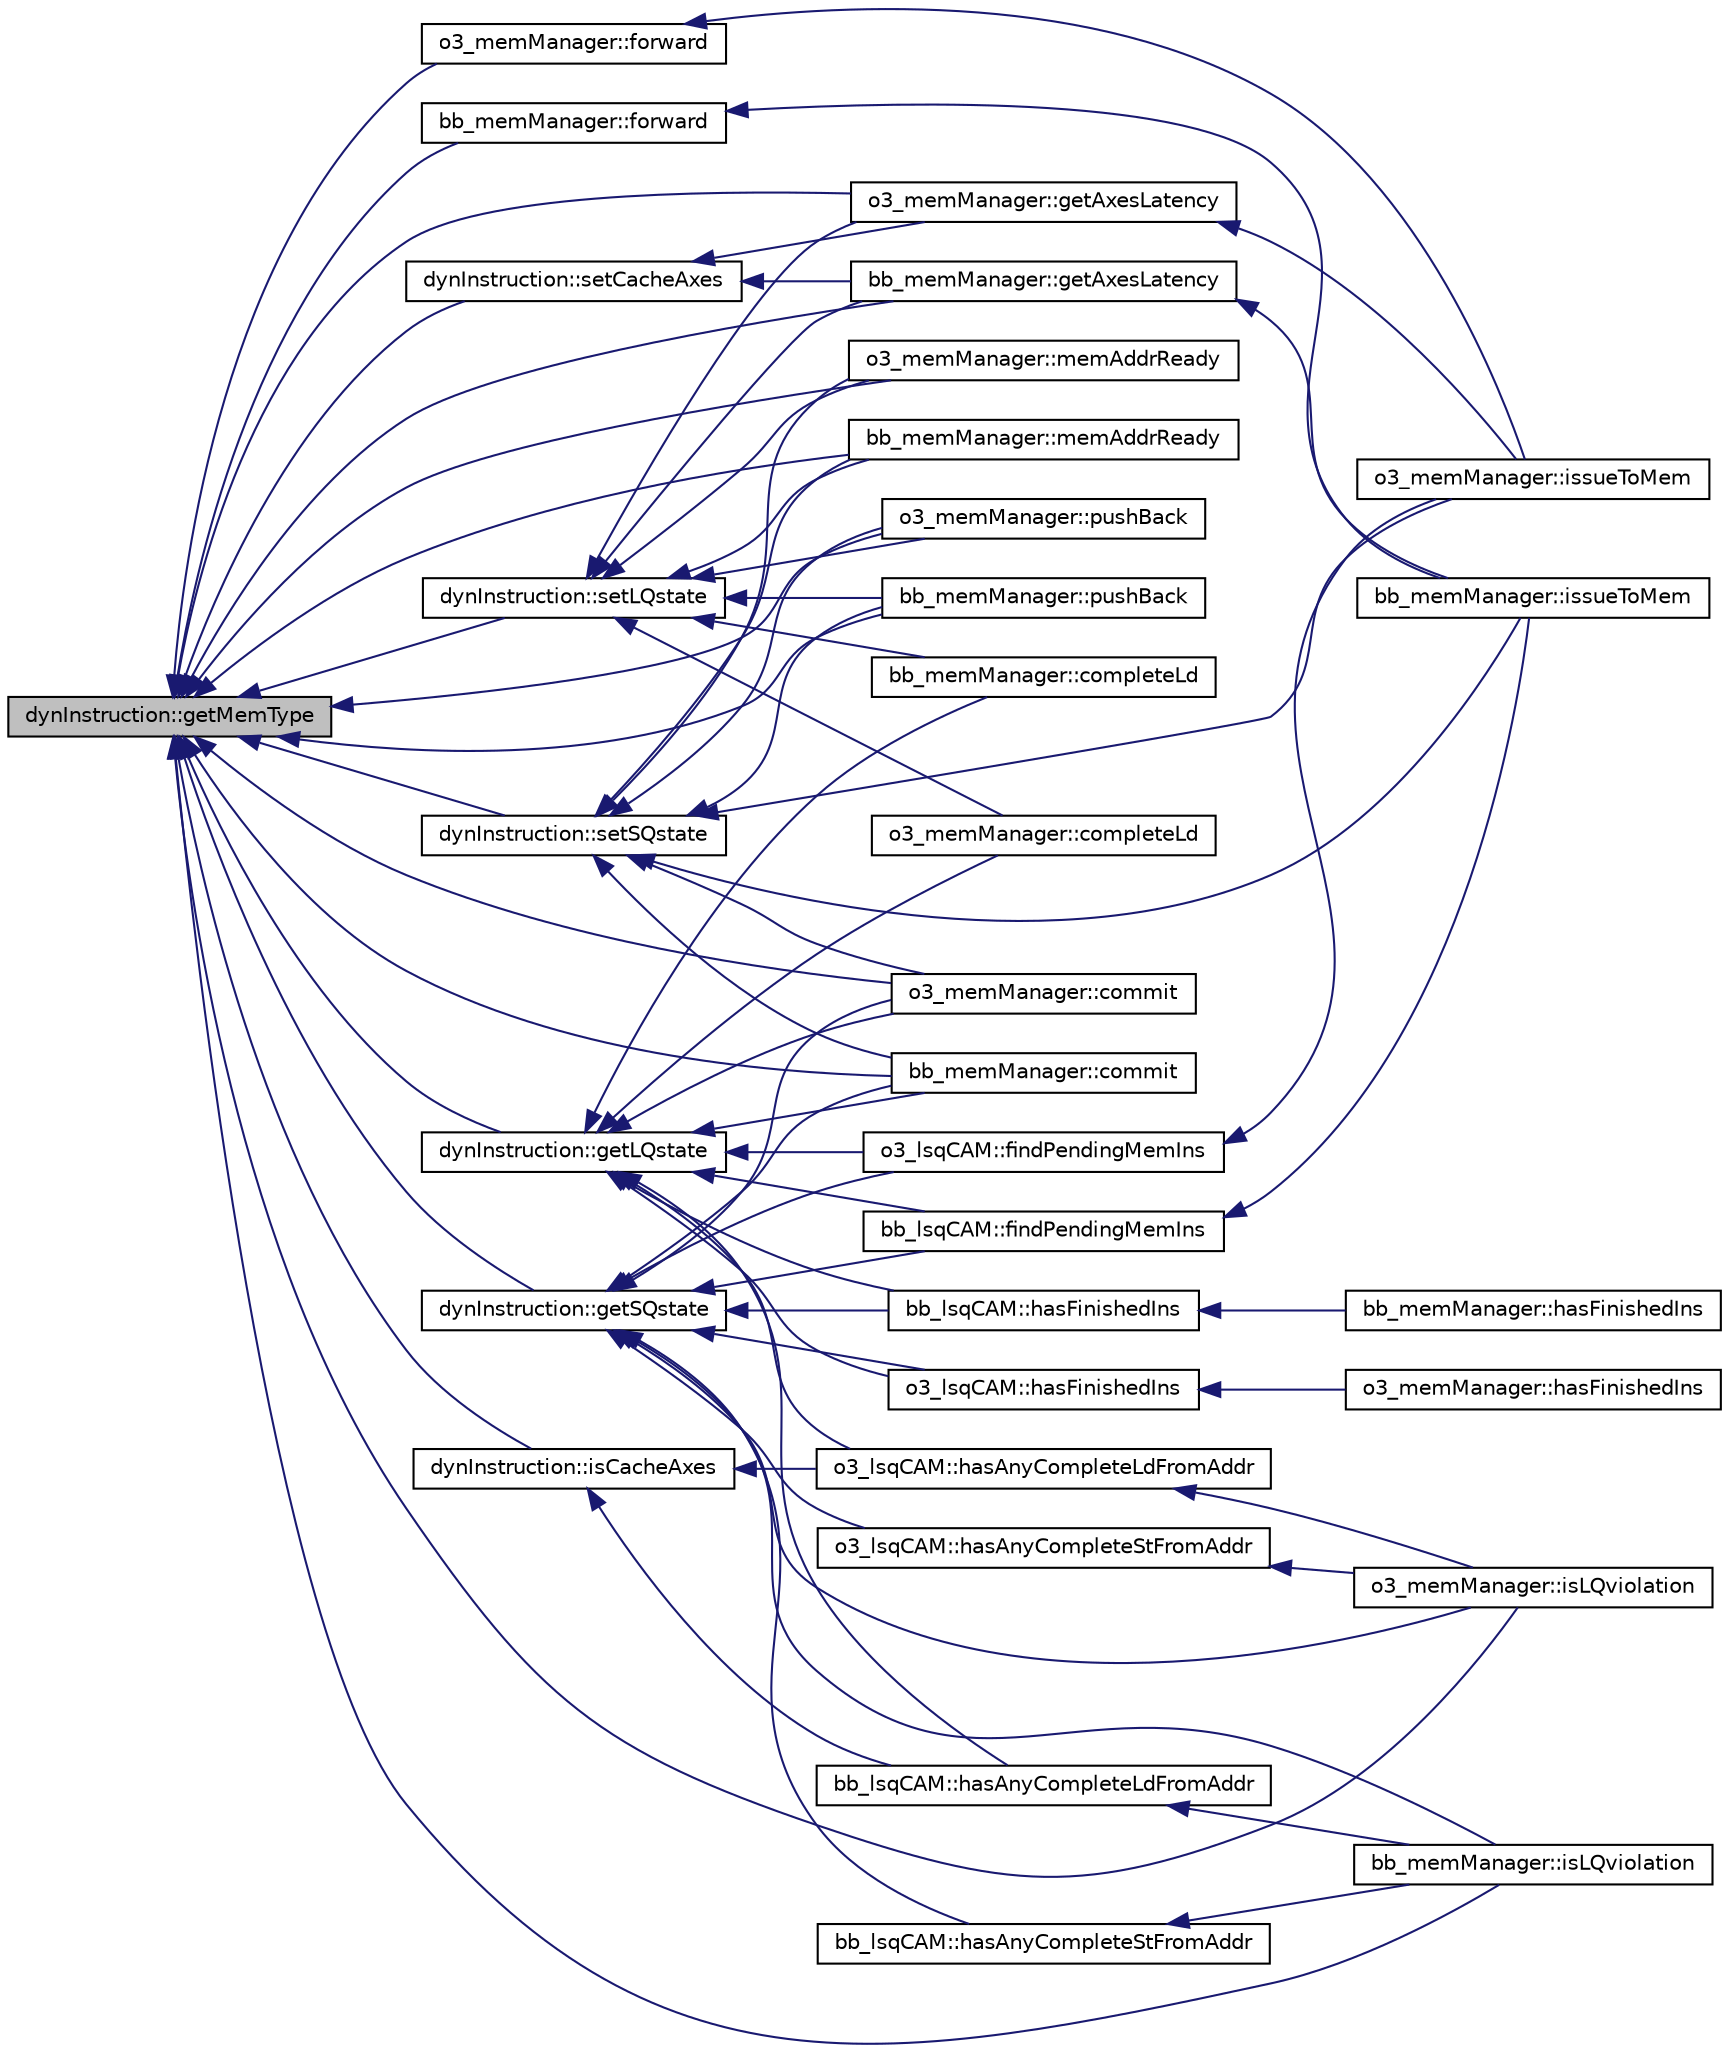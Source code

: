 digraph G
{
  edge [fontname="Helvetica",fontsize="10",labelfontname="Helvetica",labelfontsize="10"];
  node [fontname="Helvetica",fontsize="10",shape=record];
  rankdir=LR;
  Node1 [label="dynInstruction::getMemType",height=0.2,width=0.4,color="black", fillcolor="grey75", style="filled" fontcolor="black"];
  Node1 -> Node2 [dir=back,color="midnightblue",fontsize="10",style="solid",fontname="Helvetica"];
  Node2 [label="o3_memManager::commit",height=0.2,width=0.4,color="black", fillcolor="white", style="filled",URL="$classo3__memManager.html#ae95cfddde7894d5cd3a865c857faba54"];
  Node1 -> Node3 [dir=back,color="midnightblue",fontsize="10",style="solid",fontname="Helvetica"];
  Node3 [label="bb_memManager::commit",height=0.2,width=0.4,color="black", fillcolor="white", style="filled",URL="$classbb__memManager.html#ab958617a391b9a77dfce6acc3a42f9c9"];
  Node1 -> Node4 [dir=back,color="midnightblue",fontsize="10",style="solid",fontname="Helvetica"];
  Node4 [label="o3_memManager::forward",height=0.2,width=0.4,color="black", fillcolor="white", style="filled",URL="$classo3__memManager.html#a9ccbaf680579ad2517f01a92dbe147e5"];
  Node4 -> Node5 [dir=back,color="midnightblue",fontsize="10",style="solid",fontname="Helvetica"];
  Node5 [label="o3_memManager::issueToMem",height=0.2,width=0.4,color="black", fillcolor="white", style="filled",URL="$classo3__memManager.html#a124d7a6a84cf5cbc75a171a773784fbb"];
  Node1 -> Node6 [dir=back,color="midnightblue",fontsize="10",style="solid",fontname="Helvetica"];
  Node6 [label="bb_memManager::forward",height=0.2,width=0.4,color="black", fillcolor="white", style="filled",URL="$classbb__memManager.html#a4c5cbd9433771d0b9a76a39c6771c573"];
  Node6 -> Node7 [dir=back,color="midnightblue",fontsize="10",style="solid",fontname="Helvetica"];
  Node7 [label="bb_memManager::issueToMem",height=0.2,width=0.4,color="black", fillcolor="white", style="filled",URL="$classbb__memManager.html#a935b7f91aa6edfa7f215a7f59415b0f7"];
  Node1 -> Node8 [dir=back,color="midnightblue",fontsize="10",style="solid",fontname="Helvetica"];
  Node8 [label="o3_memManager::getAxesLatency",height=0.2,width=0.4,color="black", fillcolor="white", style="filled",URL="$classo3__memManager.html#aeef4a4447f1777bb2a4c63920796c1a4"];
  Node8 -> Node5 [dir=back,color="midnightblue",fontsize="10",style="solid",fontname="Helvetica"];
  Node1 -> Node9 [dir=back,color="midnightblue",fontsize="10",style="solid",fontname="Helvetica"];
  Node9 [label="bb_memManager::getAxesLatency",height=0.2,width=0.4,color="black", fillcolor="white", style="filled",URL="$classbb__memManager.html#a892e36a7d531f828f084e75557023f5d"];
  Node9 -> Node7 [dir=back,color="midnightblue",fontsize="10",style="solid",fontname="Helvetica"];
  Node1 -> Node10 [dir=back,color="midnightblue",fontsize="10",style="solid",fontname="Helvetica"];
  Node10 [label="dynInstruction::getLQstate",height=0.2,width=0.4,color="black", fillcolor="white", style="filled",URL="$classdynInstruction.html#a500260c0b3b35828bd0c678c4d5eb16a"];
  Node10 -> Node2 [dir=back,color="midnightblue",fontsize="10",style="solid",fontname="Helvetica"];
  Node10 -> Node3 [dir=back,color="midnightblue",fontsize="10",style="solid",fontname="Helvetica"];
  Node10 -> Node11 [dir=back,color="midnightblue",fontsize="10",style="solid",fontname="Helvetica"];
  Node11 [label="o3_memManager::completeLd",height=0.2,width=0.4,color="black", fillcolor="white", style="filled",URL="$classo3__memManager.html#aa2bb5f372b197474b76c8f6ae3531698"];
  Node10 -> Node12 [dir=back,color="midnightblue",fontsize="10",style="solid",fontname="Helvetica"];
  Node12 [label="bb_memManager::completeLd",height=0.2,width=0.4,color="black", fillcolor="white", style="filled",URL="$classbb__memManager.html#a60efe02ce81e562fbc06ce434600a72f"];
  Node10 -> Node13 [dir=back,color="midnightblue",fontsize="10",style="solid",fontname="Helvetica"];
  Node13 [label="o3_lsqCAM::findPendingMemIns",height=0.2,width=0.4,color="black", fillcolor="white", style="filled",URL="$classo3__lsqCAM.html#a7db68789c8d9af13bbc9ec485b4972bc"];
  Node13 -> Node5 [dir=back,color="midnightblue",fontsize="10",style="solid",fontname="Helvetica"];
  Node10 -> Node14 [dir=back,color="midnightblue",fontsize="10",style="solid",fontname="Helvetica"];
  Node14 [label="bb_lsqCAM::findPendingMemIns",height=0.2,width=0.4,color="black", fillcolor="white", style="filled",URL="$classbb__lsqCAM.html#ae058ab6cb6ccf10ff4b0619e0c289eff"];
  Node14 -> Node7 [dir=back,color="midnightblue",fontsize="10",style="solid",fontname="Helvetica"];
  Node10 -> Node15 [dir=back,color="midnightblue",fontsize="10",style="solid",fontname="Helvetica"];
  Node15 [label="o3_lsqCAM::hasAnyCompleteLdFromAddr",height=0.2,width=0.4,color="black", fillcolor="white", style="filled",URL="$classo3__lsqCAM.html#a603e22c5cb8d5049e843de830158b4e4"];
  Node15 -> Node16 [dir=back,color="midnightblue",fontsize="10",style="solid",fontname="Helvetica"];
  Node16 [label="o3_memManager::isLQviolation",height=0.2,width=0.4,color="black", fillcolor="white", style="filled",URL="$classo3__memManager.html#afdb19a44895888ec99fb6495dccc1dcc"];
  Node10 -> Node17 [dir=back,color="midnightblue",fontsize="10",style="solid",fontname="Helvetica"];
  Node17 [label="bb_lsqCAM::hasAnyCompleteLdFromAddr",height=0.2,width=0.4,color="black", fillcolor="white", style="filled",URL="$classbb__lsqCAM.html#aebf4f953b2028965a759235b5f2ac338"];
  Node17 -> Node18 [dir=back,color="midnightblue",fontsize="10",style="solid",fontname="Helvetica"];
  Node18 [label="bb_memManager::isLQviolation",height=0.2,width=0.4,color="black", fillcolor="white", style="filled",URL="$classbb__memManager.html#a2090ef5dc032777a51fb93d0b578256e"];
  Node10 -> Node19 [dir=back,color="midnightblue",fontsize="10",style="solid",fontname="Helvetica"];
  Node19 [label="o3_lsqCAM::hasFinishedIns",height=0.2,width=0.4,color="black", fillcolor="white", style="filled",URL="$classo3__lsqCAM.html#a08fc977c038420904ea7186c55515ae8"];
  Node19 -> Node20 [dir=back,color="midnightblue",fontsize="10",style="solid",fontname="Helvetica"];
  Node20 [label="o3_memManager::hasFinishedIns",height=0.2,width=0.4,color="black", fillcolor="white", style="filled",URL="$classo3__memManager.html#a8be15f63b5d876cb3ab99b7eec4c643c"];
  Node10 -> Node21 [dir=back,color="midnightblue",fontsize="10",style="solid",fontname="Helvetica"];
  Node21 [label="bb_lsqCAM::hasFinishedIns",height=0.2,width=0.4,color="black", fillcolor="white", style="filled",URL="$classbb__lsqCAM.html#aa67acf49c2d12cd5a490f86b79014116"];
  Node21 -> Node22 [dir=back,color="midnightblue",fontsize="10",style="solid",fontname="Helvetica"];
  Node22 [label="bb_memManager::hasFinishedIns",height=0.2,width=0.4,color="black", fillcolor="white", style="filled",URL="$classbb__memManager.html#a482c91d8b60a1f5ce2c26f2f0f7a0f54"];
  Node1 -> Node23 [dir=back,color="midnightblue",fontsize="10",style="solid",fontname="Helvetica"];
  Node23 [label="dynInstruction::getSQstate",height=0.2,width=0.4,color="black", fillcolor="white", style="filled",URL="$classdynInstruction.html#a6160b96ca670a4c15a3fa81b0d54dcd4"];
  Node23 -> Node2 [dir=back,color="midnightblue",fontsize="10",style="solid",fontname="Helvetica"];
  Node23 -> Node3 [dir=back,color="midnightblue",fontsize="10",style="solid",fontname="Helvetica"];
  Node23 -> Node13 [dir=back,color="midnightblue",fontsize="10",style="solid",fontname="Helvetica"];
  Node23 -> Node14 [dir=back,color="midnightblue",fontsize="10",style="solid",fontname="Helvetica"];
  Node23 -> Node24 [dir=back,color="midnightblue",fontsize="10",style="solid",fontname="Helvetica"];
  Node24 [label="o3_lsqCAM::hasAnyCompleteStFromAddr",height=0.2,width=0.4,color="black", fillcolor="white", style="filled",URL="$classo3__lsqCAM.html#ad0ef7ab14e36284321707f52bfe32d9f"];
  Node24 -> Node16 [dir=back,color="midnightblue",fontsize="10",style="solid",fontname="Helvetica"];
  Node23 -> Node25 [dir=back,color="midnightblue",fontsize="10",style="solid",fontname="Helvetica"];
  Node25 [label="bb_lsqCAM::hasAnyCompleteStFromAddr",height=0.2,width=0.4,color="black", fillcolor="white", style="filled",URL="$classbb__lsqCAM.html#ad0e7c32142224064340231dd6e269388"];
  Node25 -> Node18 [dir=back,color="midnightblue",fontsize="10",style="solid",fontname="Helvetica"];
  Node23 -> Node19 [dir=back,color="midnightblue",fontsize="10",style="solid",fontname="Helvetica"];
  Node23 -> Node21 [dir=back,color="midnightblue",fontsize="10",style="solid",fontname="Helvetica"];
  Node23 -> Node16 [dir=back,color="midnightblue",fontsize="10",style="solid",fontname="Helvetica"];
  Node23 -> Node18 [dir=back,color="midnightblue",fontsize="10",style="solid",fontname="Helvetica"];
  Node1 -> Node26 [dir=back,color="midnightblue",fontsize="10",style="solid",fontname="Helvetica"];
  Node26 [label="dynInstruction::isCacheAxes",height=0.2,width=0.4,color="black", fillcolor="white", style="filled",URL="$classdynInstruction.html#ac32e54db50317ce6bd959d7a219a866f"];
  Node26 -> Node15 [dir=back,color="midnightblue",fontsize="10",style="solid",fontname="Helvetica"];
  Node26 -> Node17 [dir=back,color="midnightblue",fontsize="10",style="solid",fontname="Helvetica"];
  Node1 -> Node16 [dir=back,color="midnightblue",fontsize="10",style="solid",fontname="Helvetica"];
  Node1 -> Node18 [dir=back,color="midnightblue",fontsize="10",style="solid",fontname="Helvetica"];
  Node1 -> Node27 [dir=back,color="midnightblue",fontsize="10",style="solid",fontname="Helvetica"];
  Node27 [label="o3_memManager::memAddrReady",height=0.2,width=0.4,color="black", fillcolor="white", style="filled",URL="$classo3__memManager.html#a401c114902989a9296444795c28cd5fb"];
  Node1 -> Node28 [dir=back,color="midnightblue",fontsize="10",style="solid",fontname="Helvetica"];
  Node28 [label="bb_memManager::memAddrReady",height=0.2,width=0.4,color="black", fillcolor="white", style="filled",URL="$classbb__memManager.html#a8e304d6bcdc0d27608e0b4f9f7cdab24"];
  Node1 -> Node29 [dir=back,color="midnightblue",fontsize="10",style="solid",fontname="Helvetica"];
  Node29 [label="o3_memManager::pushBack",height=0.2,width=0.4,color="black", fillcolor="white", style="filled",URL="$classo3__memManager.html#a7bfed5553c2212750ee610da67bc43e7"];
  Node1 -> Node30 [dir=back,color="midnightblue",fontsize="10",style="solid",fontname="Helvetica"];
  Node30 [label="bb_memManager::pushBack",height=0.2,width=0.4,color="black", fillcolor="white", style="filled",URL="$classbb__memManager.html#ac5be071d8bb76ed1629e3b5a1d55d51d"];
  Node1 -> Node31 [dir=back,color="midnightblue",fontsize="10",style="solid",fontname="Helvetica"];
  Node31 [label="dynInstruction::setCacheAxes",height=0.2,width=0.4,color="black", fillcolor="white", style="filled",URL="$classdynInstruction.html#a3426a2abaef02c82f0c959143319586a"];
  Node31 -> Node8 [dir=back,color="midnightblue",fontsize="10",style="solid",fontname="Helvetica"];
  Node31 -> Node9 [dir=back,color="midnightblue",fontsize="10",style="solid",fontname="Helvetica"];
  Node1 -> Node32 [dir=back,color="midnightblue",fontsize="10",style="solid",fontname="Helvetica"];
  Node32 [label="dynInstruction::setLQstate",height=0.2,width=0.4,color="black", fillcolor="white", style="filled",URL="$classdynInstruction.html#a83a5077984f29a340de7bebc7e0b679c"];
  Node32 -> Node11 [dir=back,color="midnightblue",fontsize="10",style="solid",fontname="Helvetica"];
  Node32 -> Node12 [dir=back,color="midnightblue",fontsize="10",style="solid",fontname="Helvetica"];
  Node32 -> Node8 [dir=back,color="midnightblue",fontsize="10",style="solid",fontname="Helvetica"];
  Node32 -> Node9 [dir=back,color="midnightblue",fontsize="10",style="solid",fontname="Helvetica"];
  Node32 -> Node27 [dir=back,color="midnightblue",fontsize="10",style="solid",fontname="Helvetica"];
  Node32 -> Node28 [dir=back,color="midnightblue",fontsize="10",style="solid",fontname="Helvetica"];
  Node32 -> Node29 [dir=back,color="midnightblue",fontsize="10",style="solid",fontname="Helvetica"];
  Node32 -> Node30 [dir=back,color="midnightblue",fontsize="10",style="solid",fontname="Helvetica"];
  Node1 -> Node33 [dir=back,color="midnightblue",fontsize="10",style="solid",fontname="Helvetica"];
  Node33 [label="dynInstruction::setSQstate",height=0.2,width=0.4,color="black", fillcolor="white", style="filled",URL="$classdynInstruction.html#a7fc66de5e3f826f515e41029619e2088"];
  Node33 -> Node2 [dir=back,color="midnightblue",fontsize="10",style="solid",fontname="Helvetica"];
  Node33 -> Node3 [dir=back,color="midnightblue",fontsize="10",style="solid",fontname="Helvetica"];
  Node33 -> Node5 [dir=back,color="midnightblue",fontsize="10",style="solid",fontname="Helvetica"];
  Node33 -> Node7 [dir=back,color="midnightblue",fontsize="10",style="solid",fontname="Helvetica"];
  Node33 -> Node27 [dir=back,color="midnightblue",fontsize="10",style="solid",fontname="Helvetica"];
  Node33 -> Node28 [dir=back,color="midnightblue",fontsize="10",style="solid",fontname="Helvetica"];
  Node33 -> Node29 [dir=back,color="midnightblue",fontsize="10",style="solid",fontname="Helvetica"];
  Node33 -> Node30 [dir=back,color="midnightblue",fontsize="10",style="solid",fontname="Helvetica"];
}
